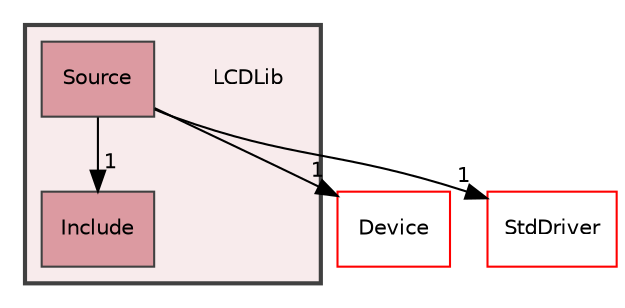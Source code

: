 digraph "LCDLib"
{
 // LATEX_PDF_SIZE
  edge [fontname="Helvetica",fontsize="10",labelfontname="Helvetica",labelfontsize="10"];
  node [fontname="Helvetica",fontsize="10",shape=record];
  compound=true
  subgraph clusterdir_02de365e572d7e73aaf164675e97f837 {
    graph [ bgcolor="#f8ebec", pencolor="grey25", style="filled,bold,", label="", fontname="Helvetica", fontsize="10", URL="dir_02de365e572d7e73aaf164675e97f837.html"]
    dir_02de365e572d7e73aaf164675e97f837 [shape=plaintext, label="LCDLib"];
  dir_7323141c4cd4ed205781da7bd370df61 [shape=box, label="Include", style="filled,", fillcolor="#dc9aa1", color="grey25", URL="dir_7323141c4cd4ed205781da7bd370df61.html"];
  dir_d0db4d15118174b03f0ac10148211756 [shape=box, label="Source", style="filled,", fillcolor="#dc9aa1", color="grey25", URL="dir_d0db4d15118174b03f0ac10148211756.html"];
  }
  dir_4c76ddfc10a27668d6c42d3412320ee0 [shape=box, label="Device", style="", fillcolor="#f8ebec", color="red", URL="dir_4c76ddfc10a27668d6c42d3412320ee0.html"];
  dir_0d398eaf8b2db165a9197a6619ec9f0e [shape=box, label="StdDriver", style="", fillcolor="#f8ebec", color="red", URL="dir_0d398eaf8b2db165a9197a6619ec9f0e.html"];
  dir_d0db4d15118174b03f0ac10148211756->dir_0d398eaf8b2db165a9197a6619ec9f0e [headlabel="1", labeldistance=1.5 headhref="dir_000011_000013.html"];
  dir_d0db4d15118174b03f0ac10148211756->dir_4c76ddfc10a27668d6c42d3412320ee0 [headlabel="1", labeldistance=1.5 headhref="dir_000011_000000.html"];
  dir_d0db4d15118174b03f0ac10148211756->dir_7323141c4cd4ed205781da7bd370df61 [headlabel="1", labeldistance=1.5 headhref="dir_000011_000004.html"];
}
